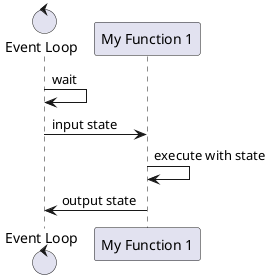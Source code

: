 @startuml
control "Event Loop" as el
participant "My Function 1" as my1
el -> el   : wait
el -> my1  : input state
my1 -> my1 : execute with state
el  <- my1 : output state
@enduml
